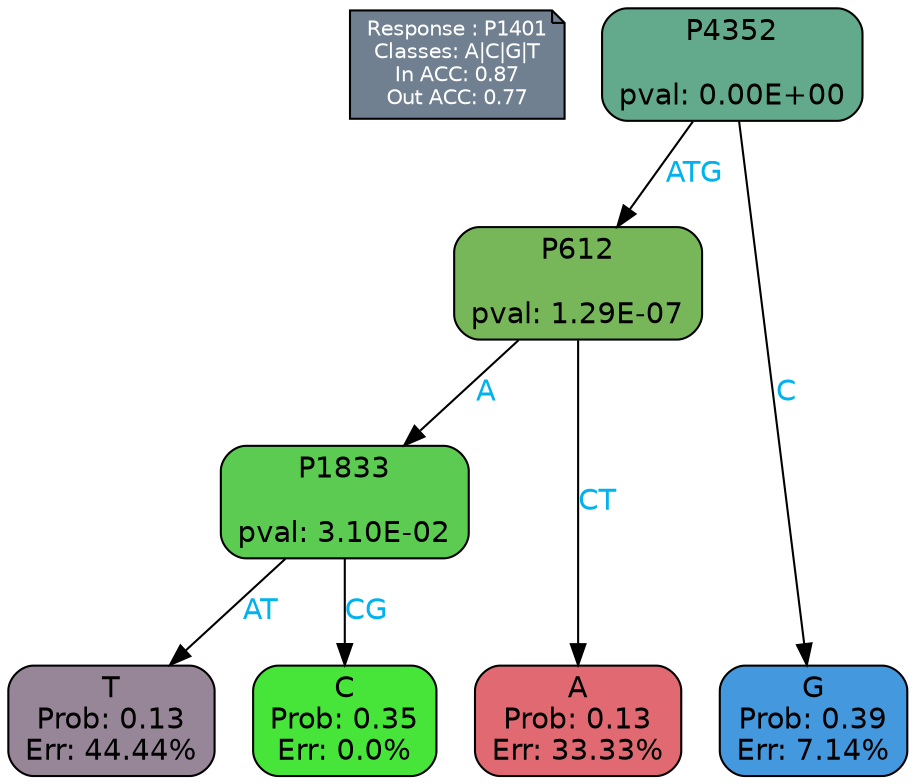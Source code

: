 digraph Tree {
node [shape=box, style="filled, rounded", color="black", fontname=helvetica] ;
graph [ranksep=equally, splines=polylines, bgcolor=transparent, dpi=600] ;
edge [fontname=helvetica] ;
LEGEND [label="Response : P1401
Classes: A|C|G|T
In ACC: 0.87
Out ACC: 0.77
",shape=note,align=left,style=filled,fillcolor="slategray",fontcolor="white",fontsize=10];1 [label="P4352

pval: 0.00E+00", fillcolor="#63aa8d"] ;
2 [label="P612

pval: 1.29E-07", fillcolor="#77b759"] ;
3 [label="P1833

pval: 3.10E-02", fillcolor="#5ccb52"] ;
4 [label="T
Prob: 0.13
Err: 44.44%", fillcolor="#978598"] ;
5 [label="C
Prob: 0.35
Err: 0.0%", fillcolor="#47e539"] ;
6 [label="A
Prob: 0.13
Err: 33.33%", fillcolor="#e06972"] ;
7 [label="G
Prob: 0.39
Err: 7.14%", fillcolor="#4498de"] ;
1 -> 2 [label="ATG",fontcolor=deepskyblue2] ;
1 -> 7 [label="C",fontcolor=deepskyblue2] ;
2 -> 3 [label="A",fontcolor=deepskyblue2] ;
2 -> 6 [label="CT",fontcolor=deepskyblue2] ;
3 -> 4 [label="AT",fontcolor=deepskyblue2] ;
3 -> 5 [label="CG",fontcolor=deepskyblue2] ;
{rank = same; 4;5;6;7;}{rank = same; LEGEND;1;}}
